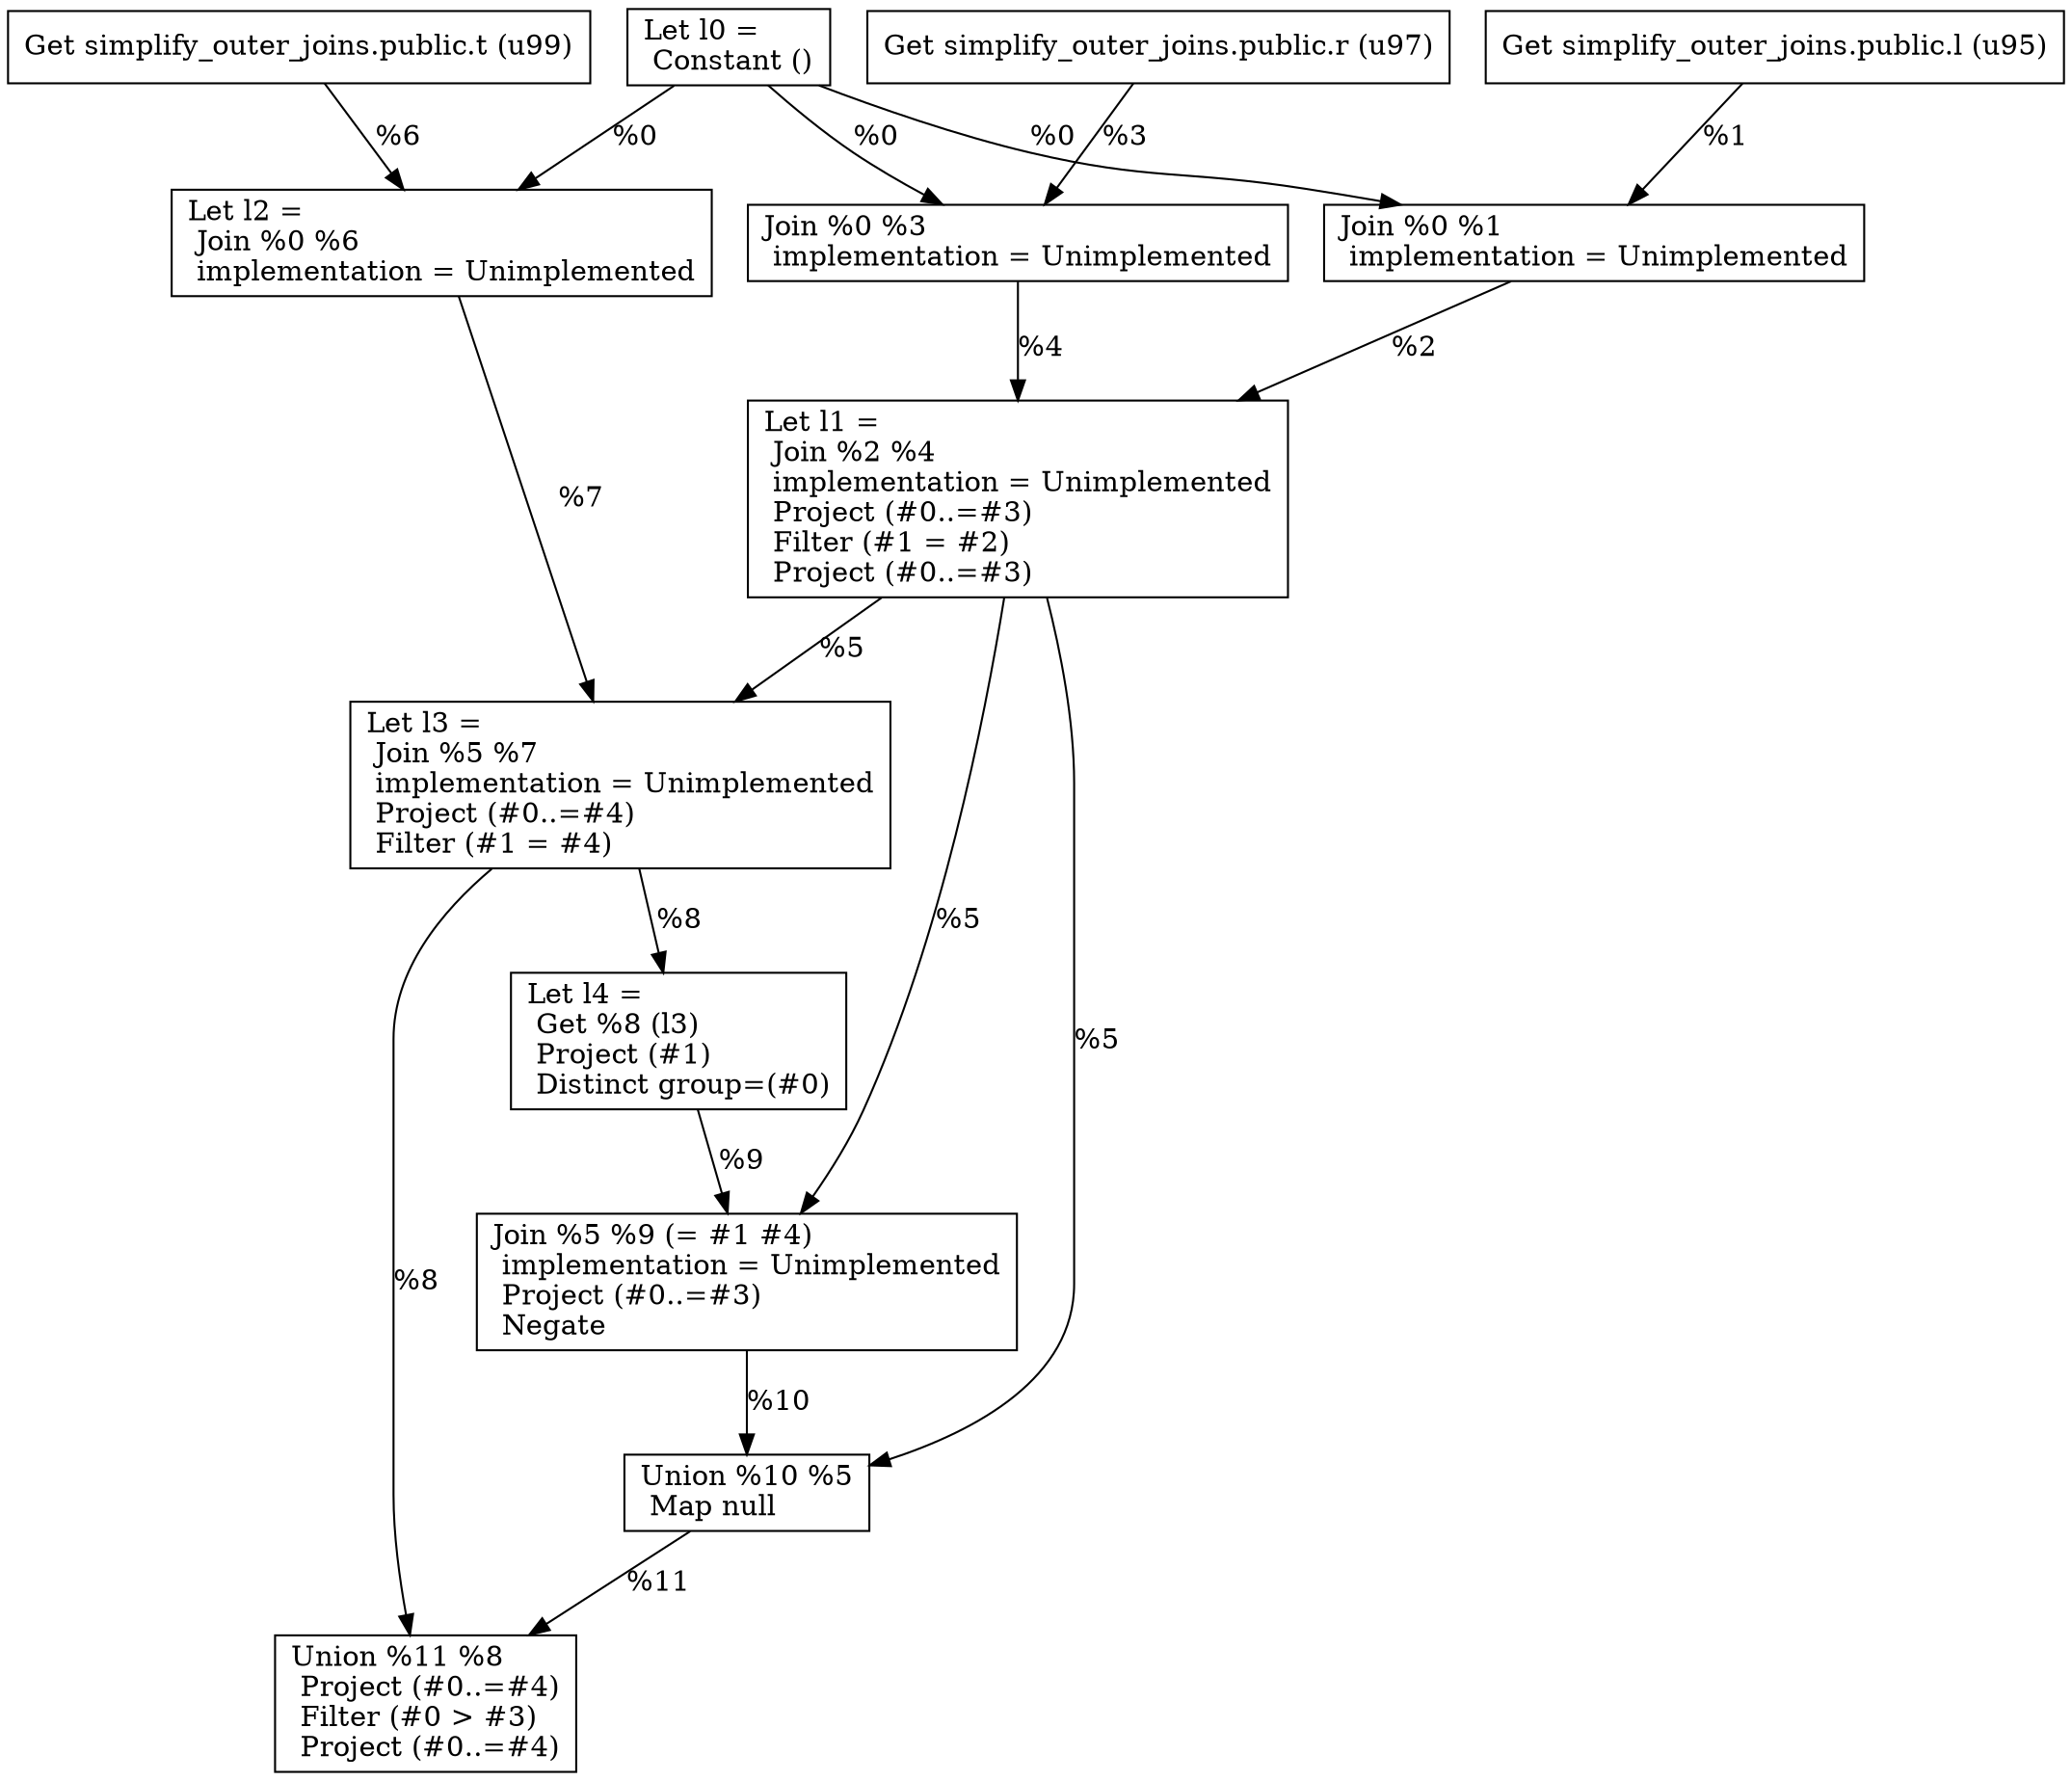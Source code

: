 digraph G {
    node0 [shape = record, label="Let l0 =\l Constant ()\l"]
    node1 [shape = record, label=" Get simplify_outer_joins.public.l (u95)\l"]
    node2 [shape = record, label=" Join %0 %1\l  implementation = Unimplemented\l"]
    node3 [shape = record, label=" Get simplify_outer_joins.public.r (u97)\l"]
    node4 [shape = record, label=" Join %0 %3\l  implementation = Unimplemented\l"]
    node5 [shape = record, label="Let l1 =\l Join %2 %4\l  implementation = Unimplemented\l Project (#0..=#3)\l Filter (#1 = #2)\l Project (#0..=#3)\l"]
    node6 [shape = record, label=" Get simplify_outer_joins.public.t (u99)\l"]
    node7 [shape = record, label="Let l2 =\l Join %0 %6\l  implementation = Unimplemented\l"]
    node8 [shape = record, label="Let l3 =\l Join %5 %7\l  implementation = Unimplemented\l Project (#0..=#4)\l Filter (#1 = #4)\l"]
    node9 [shape = record, label="Let l4 =\l Get %8 (l3)\l Project (#1)\l Distinct group=(#0)\l"]
    node10 [shape = record, label=" Join %5 %9 (= #1 #4)\l  implementation = Unimplemented\l Project (#0..=#3)\l Negate\l"]
    node11 [shape = record, label=" Union %10 %5\l Map null\l"]
    node12 [shape = record, label=" Union %11 %8\l Project (#0..=#4)\l Filter (#0 \> #3)\l Project (#0..=#4)\l"]
    node5 -> node10 [label = "%5\l"]
    node3 -> node4 [label = "%3\l"]
    node5 -> node11 [label = "%5\l"]
    node5 -> node8 [label = "%5\l"]
    node7 -> node8 [label = "%7\l"]
    node8 -> node9 [label = "%8\l"]
    node11 -> node12 [label = "%11\l"]
    node6 -> node7 [label = "%6\l"]
    node8 -> node12 [label = "%8\l"]
    node1 -> node2 [label = "%1\l"]
    node2 -> node5 [label = "%2\l"]
    node0 -> node4 [label = "%0\l"]
    node0 -> node2 [label = "%0\l"]
    node10 -> node11 [label = "%10\l"]
    node4 -> node5 [label = "%4\l"]
    node0 -> node7 [label = "%0\l"]
    node9 -> node10 [label = "%9\l"]
}
